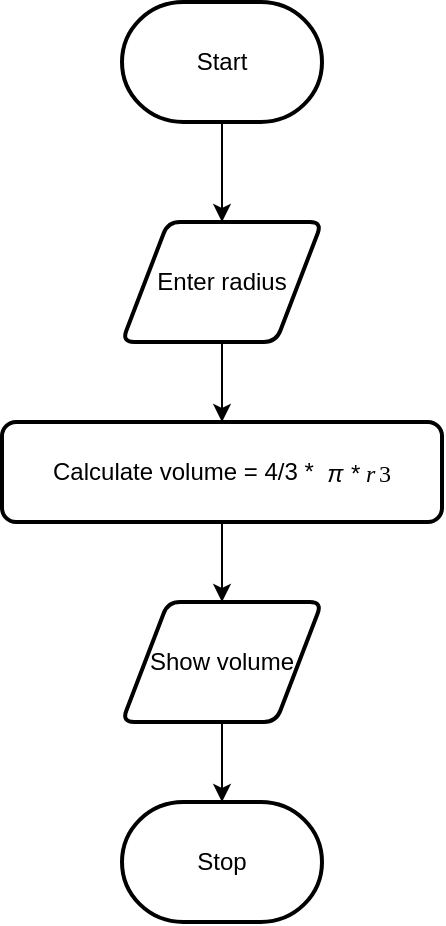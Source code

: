 <mxfile>
    <diagram id="HIP3nbAZw_EuaXWnEj3U" name="Page-1">
        <mxGraphModel dx="606" dy="531" grid="1" gridSize="10" guides="1" tooltips="1" connect="1" arrows="1" fold="1" page="1" pageScale="1" pageWidth="850" pageHeight="1100" math="0" shadow="0">
            <root>
                <mxCell id="0"/>
                <mxCell id="1" parent="0"/>
                <mxCell id="7" style="edgeStyle=none;html=1;entryX=0.5;entryY=0;entryDx=0;entryDy=0;fontFamily=Helvetica;fontSize=12;fontColor=#FFFFFF;" parent="1" source="2" target="4" edge="1">
                    <mxGeometry relative="1" as="geometry"/>
                </mxCell>
                <mxCell id="2" value="Start" style="strokeWidth=2;html=1;shape=mxgraph.flowchart.terminator;whiteSpace=wrap;" parent="1" vertex="1">
                    <mxGeometry x="230" y="50" width="100" height="60" as="geometry"/>
                </mxCell>
                <mxCell id="3" value="Stop" style="strokeWidth=2;html=1;shape=mxgraph.flowchart.terminator;whiteSpace=wrap;" parent="1" vertex="1">
                    <mxGeometry x="230" y="450" width="100" height="60" as="geometry"/>
                </mxCell>
                <mxCell id="8" style="edgeStyle=none;html=1;exitX=0.5;exitY=1;exitDx=0;exitDy=0;fontFamily=Helvetica;fontSize=12;fontColor=#FFFFFF;" parent="1" source="4" target="5" edge="1">
                    <mxGeometry relative="1" as="geometry"/>
                </mxCell>
                <mxCell id="4" value="Enter radius" style="shape=parallelogram;html=1;strokeWidth=2;perimeter=parallelogramPerimeter;whiteSpace=wrap;rounded=1;arcSize=12;size=0.23;" parent="1" vertex="1">
                    <mxGeometry x="230" y="160" width="100" height="60" as="geometry"/>
                </mxCell>
                <mxCell id="9" style="edgeStyle=none;html=1;exitX=0.5;exitY=1;exitDx=0;exitDy=0;entryX=0.5;entryY=0;entryDx=0;entryDy=0;fontFamily=Helvetica;fontSize=12;fontColor=#FFFFFF;" parent="1" source="5" target="6" edge="1">
                    <mxGeometry relative="1" as="geometry"/>
                </mxCell>
                <mxCell id="5" value="&lt;font style=&quot;font-size: 12px;&quot;&gt;Calculate volume&lt;/font&gt;&lt;font style=&quot;font-size: 12px;&quot;&gt;&lt;font style=&quot;font-size: 12px;&quot;&gt; &lt;font style=&quot;font-size: 12px;&quot;&gt;= 4/3 *&amp;nbsp;&amp;nbsp;&lt;/font&gt;&lt;/font&gt;&lt;div style=&quot;display: inline-block; position: relative; transition: color 0.05s ease-in-out 0s; text-align: start;&quot; class=&quot;lr-fy-eq-elem&quot; data-lr-op=&quot;imul&quot;&gt;&lt;div style=&quot;display: inline-block; position: relative; transition: color 0.05s ease-in-out 0s; text-align: center; vertical-align: middle;&quot; class=&quot;lr-fy-eq-elem&quot; data-lr-op=&quot;div&quot;&gt;&lt;div style=&quot;display: inline-block; position: relative; transition: color 0.05s ease-in-out 0s;&quot; class=&quot;lr-fy-ecv lr-fy-eq-elem&quot;&gt;&lt;font style=&quot;font-size: 12px;&quot;&gt;&lt;span style=&quot;font-style: italic; text-align: start;&quot;&gt;π *&amp;nbsp;&lt;/span&gt;&lt;/font&gt;&lt;/div&gt;&lt;div style=&quot;display: inline-block; position: relative; transition: color 0.05s ease-in-out 0s; margin: -4px; padding: 4px; font-style: italic; font-family: STIXGeneral, Georgia; text-align: start; cursor: pointer;&quot; role=&quot;link&quot; data-var=&quot;r&quot; class=&quot;lr-fy-el lr-fy-eq-elem&quot;&gt;r&lt;/div&gt;&lt;div style=&quot;display: inline-block; position: relative; transition: color 0.05s ease-in-out 0s; font-family: STIXGeneral, Times, &amp;quot;Times New Roman&amp;quot;, serif; margin-left: 0.15em; vertical-align: top; text-align: start;&quot; class=&quot;lr-fy-ecv lr-fy-eq-elem&quot;&gt;3&lt;/div&gt;&lt;/div&gt;&lt;/div&gt;&lt;/font&gt;" style="rounded=1;whiteSpace=wrap;html=1;absoluteArcSize=1;arcSize=14;strokeWidth=2;fontFamily=Helvetica;fontColor=#000000;" parent="1" vertex="1">
                    <mxGeometry x="170" y="260" width="220" height="50" as="geometry"/>
                </mxCell>
                <mxCell id="10" style="edgeStyle=none;html=1;exitX=0.5;exitY=1;exitDx=0;exitDy=0;entryX=0.5;entryY=0;entryDx=0;entryDy=0;entryPerimeter=0;fontFamily=Helvetica;fontSize=12;fontColor=#FFFFFF;" parent="1" source="6" target="3" edge="1">
                    <mxGeometry relative="1" as="geometry"/>
                </mxCell>
                <mxCell id="6" value="Show volume" style="shape=parallelogram;html=1;strokeWidth=2;perimeter=parallelogramPerimeter;whiteSpace=wrap;rounded=1;arcSize=12;size=0.23;labelBackgroundColor=none;fontFamily=Helvetica;fontSize=12;fontColor=#000000;" parent="1" vertex="1">
                    <mxGeometry x="230" y="350" width="100" height="60" as="geometry"/>
                </mxCell>
            </root>
        </mxGraphModel>
    </diagram>
</mxfile>